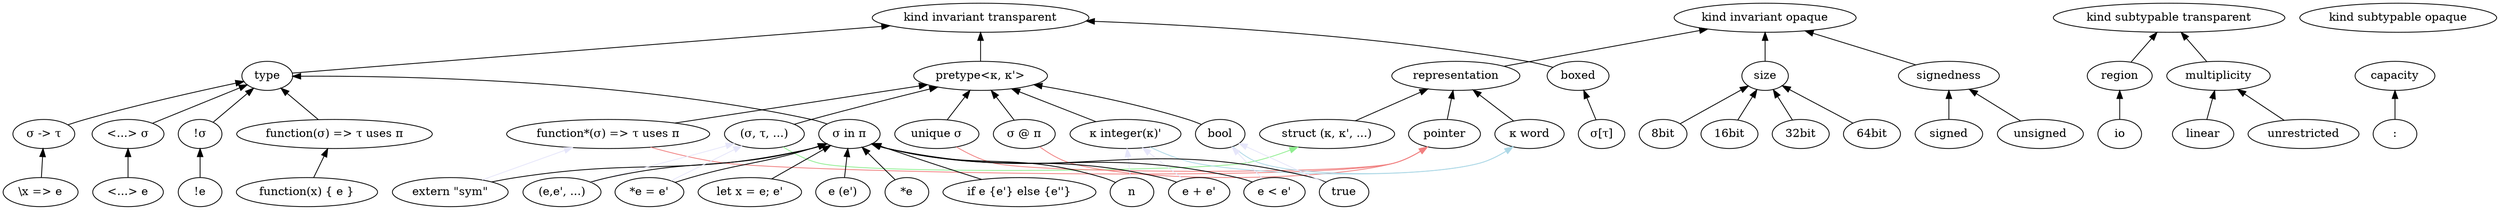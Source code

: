 digraph aith {
    // basic visualization of type system
    rankdir="BT"
    
    {
        // sorts
        rank=same
        kindInvTrans[label="kind invariant transparent"]
        kindInvOpa[label="kind invariant opaque"]
        kindSubTrans[label="kind subtypable transparent"]
        kindSubOpa[label="kind subtypable opaque"]
    }

    {
        // kinds
        rank=same
        type[label="type"]
        region
        pretype[label="pretype<κ, κ'>"]
        boxed[label="boxed"]
        representation
        size
        signedness
        multiplicity
    }

    type -> kindInvTrans
    region -> kindSubTrans
    pretype -> kindInvTrans
    boxed -> kindInvTrans
    pointerRep -> representation
    structRep -> representation
    wordRep -> representation
    byte -> size
    short -> size
    int -> size
    long -> size
    signed -> signedness
    unsigned -> signedness
    representation -> kindInvOpa
    size -> kindInvOpa
    signedness -> kindInvOpa
    multiplicity -> kindSubTrans

    {
        // types
        rank=same
        inline[label="σ -> τ"]
        poly[label="<...> σ"]
        ofCourse[label="!σ"]
        functionPointer[label="function*(σ) => τ uses π"]
        functionLiteralType[label="function(σ) => τ uses π"]
        tuple[label="(σ, τ, ...)"]
        effect[label="σ in π"]
        unique[label="unique σ"]
        shared[label="σ @ π"]
        pointer[label="σ[τ]"]
        number[label="κ integer(κ)'"]
        boolean[label="bool"]
        world[label="io"]
        unknown[label=":"]
        pointerRep[label="pointer"]
        structRep[label="struct (κ, κ', ...)"]
        wordRep[label="κ word"]
        byte [label="8bit"]
        short [label="16bit"]
        int [label="32bit"]
        long [label="64bit"]
        signed
        unsigned
        linear
        unrestricted
    }

    inline -> type
    poly -> type
    ofCourse -> type
    functionPointer -> pretype
    functionPointer -> pointerRep [color=lightcoral]
    functionLiteralType -> type
    tuple -> pretype
    tuple -> structRep[color=lightgreen]
    effect -> type
    unique -> pretype
    unique -> pointerRep[color=lightcoral]
    shared -> pretype
    shared -> pointerRep[color=lightcoral]
    pointer -> boxed
    number -> pretype
    number -> wordRep[color=lightblue]
    boolean -> pretype
    boolean -> wordRep[color=lightblue]
    world -> region
    unknown -> capacity
    linear -> multiplicity
    unrestricted -> multiplicity

    {
        // terms
        rank=same
        let[label="let x = e; e'"]
        extern[label="extern \"sym\""]
        app[label="e (e')"]
        tupleIntro[label="(e,e', ...)"]
        read[label="*e"]
        write[label="*e = e'"]
        num[label="n"]
        arith[label="e + e'"]
        relate[label="e < e'"]
        true
        if[label="if e {e'} else {e''}"]

        functionLiteral[label="function(x) { e }"]
        inlineAbstraction[label="\\x => e"]
        ofCourseIntro[label="!e"]
        polyIntroduction[label="<...> e"]
    }
    


    let -> effect
    extern -> effect
    extern -> functionPointer[color=lavender]
    app -> effect
    tupleIntro -> effect
    tupleIntro -> tuple [color=lavender]
    read -> effect
    write -> effect
    write -> tuple[color=lavender]
    num -> effect
    num -> number[color=lavender]
    arith -> effect
    arith -> number[color=lavender]
    relate -> effect
    relate -> boolean[color=lavender]
    true -> effect
    true -> boolean[color=lavender]
    if -> effect

    functionLiteral -> functionLiteralType
    inlineAbstraction -> inline
    ofCourseIntro -> ofCourse
    polyIntroduction -> poly
}
